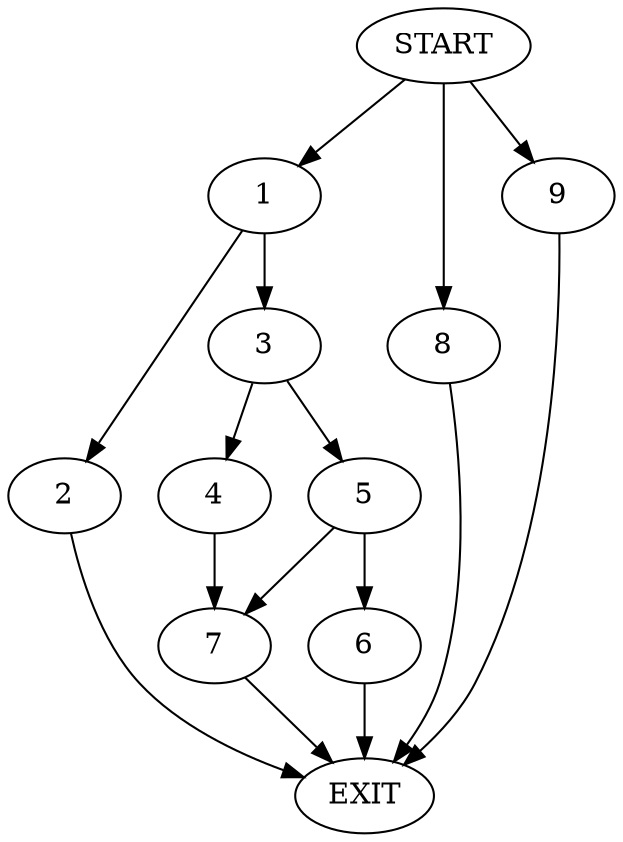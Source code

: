 digraph {
0 [label="START"]
10 [label="EXIT"]
0 -> 1
1 -> 2
1 -> 3
3 -> 4
3 -> 5
2 -> 10
5 -> 6
5 -> 7
4 -> 7
7 -> 10
6 -> 10
0 -> 8
8 -> 10
0 -> 9
9 -> 10
}
